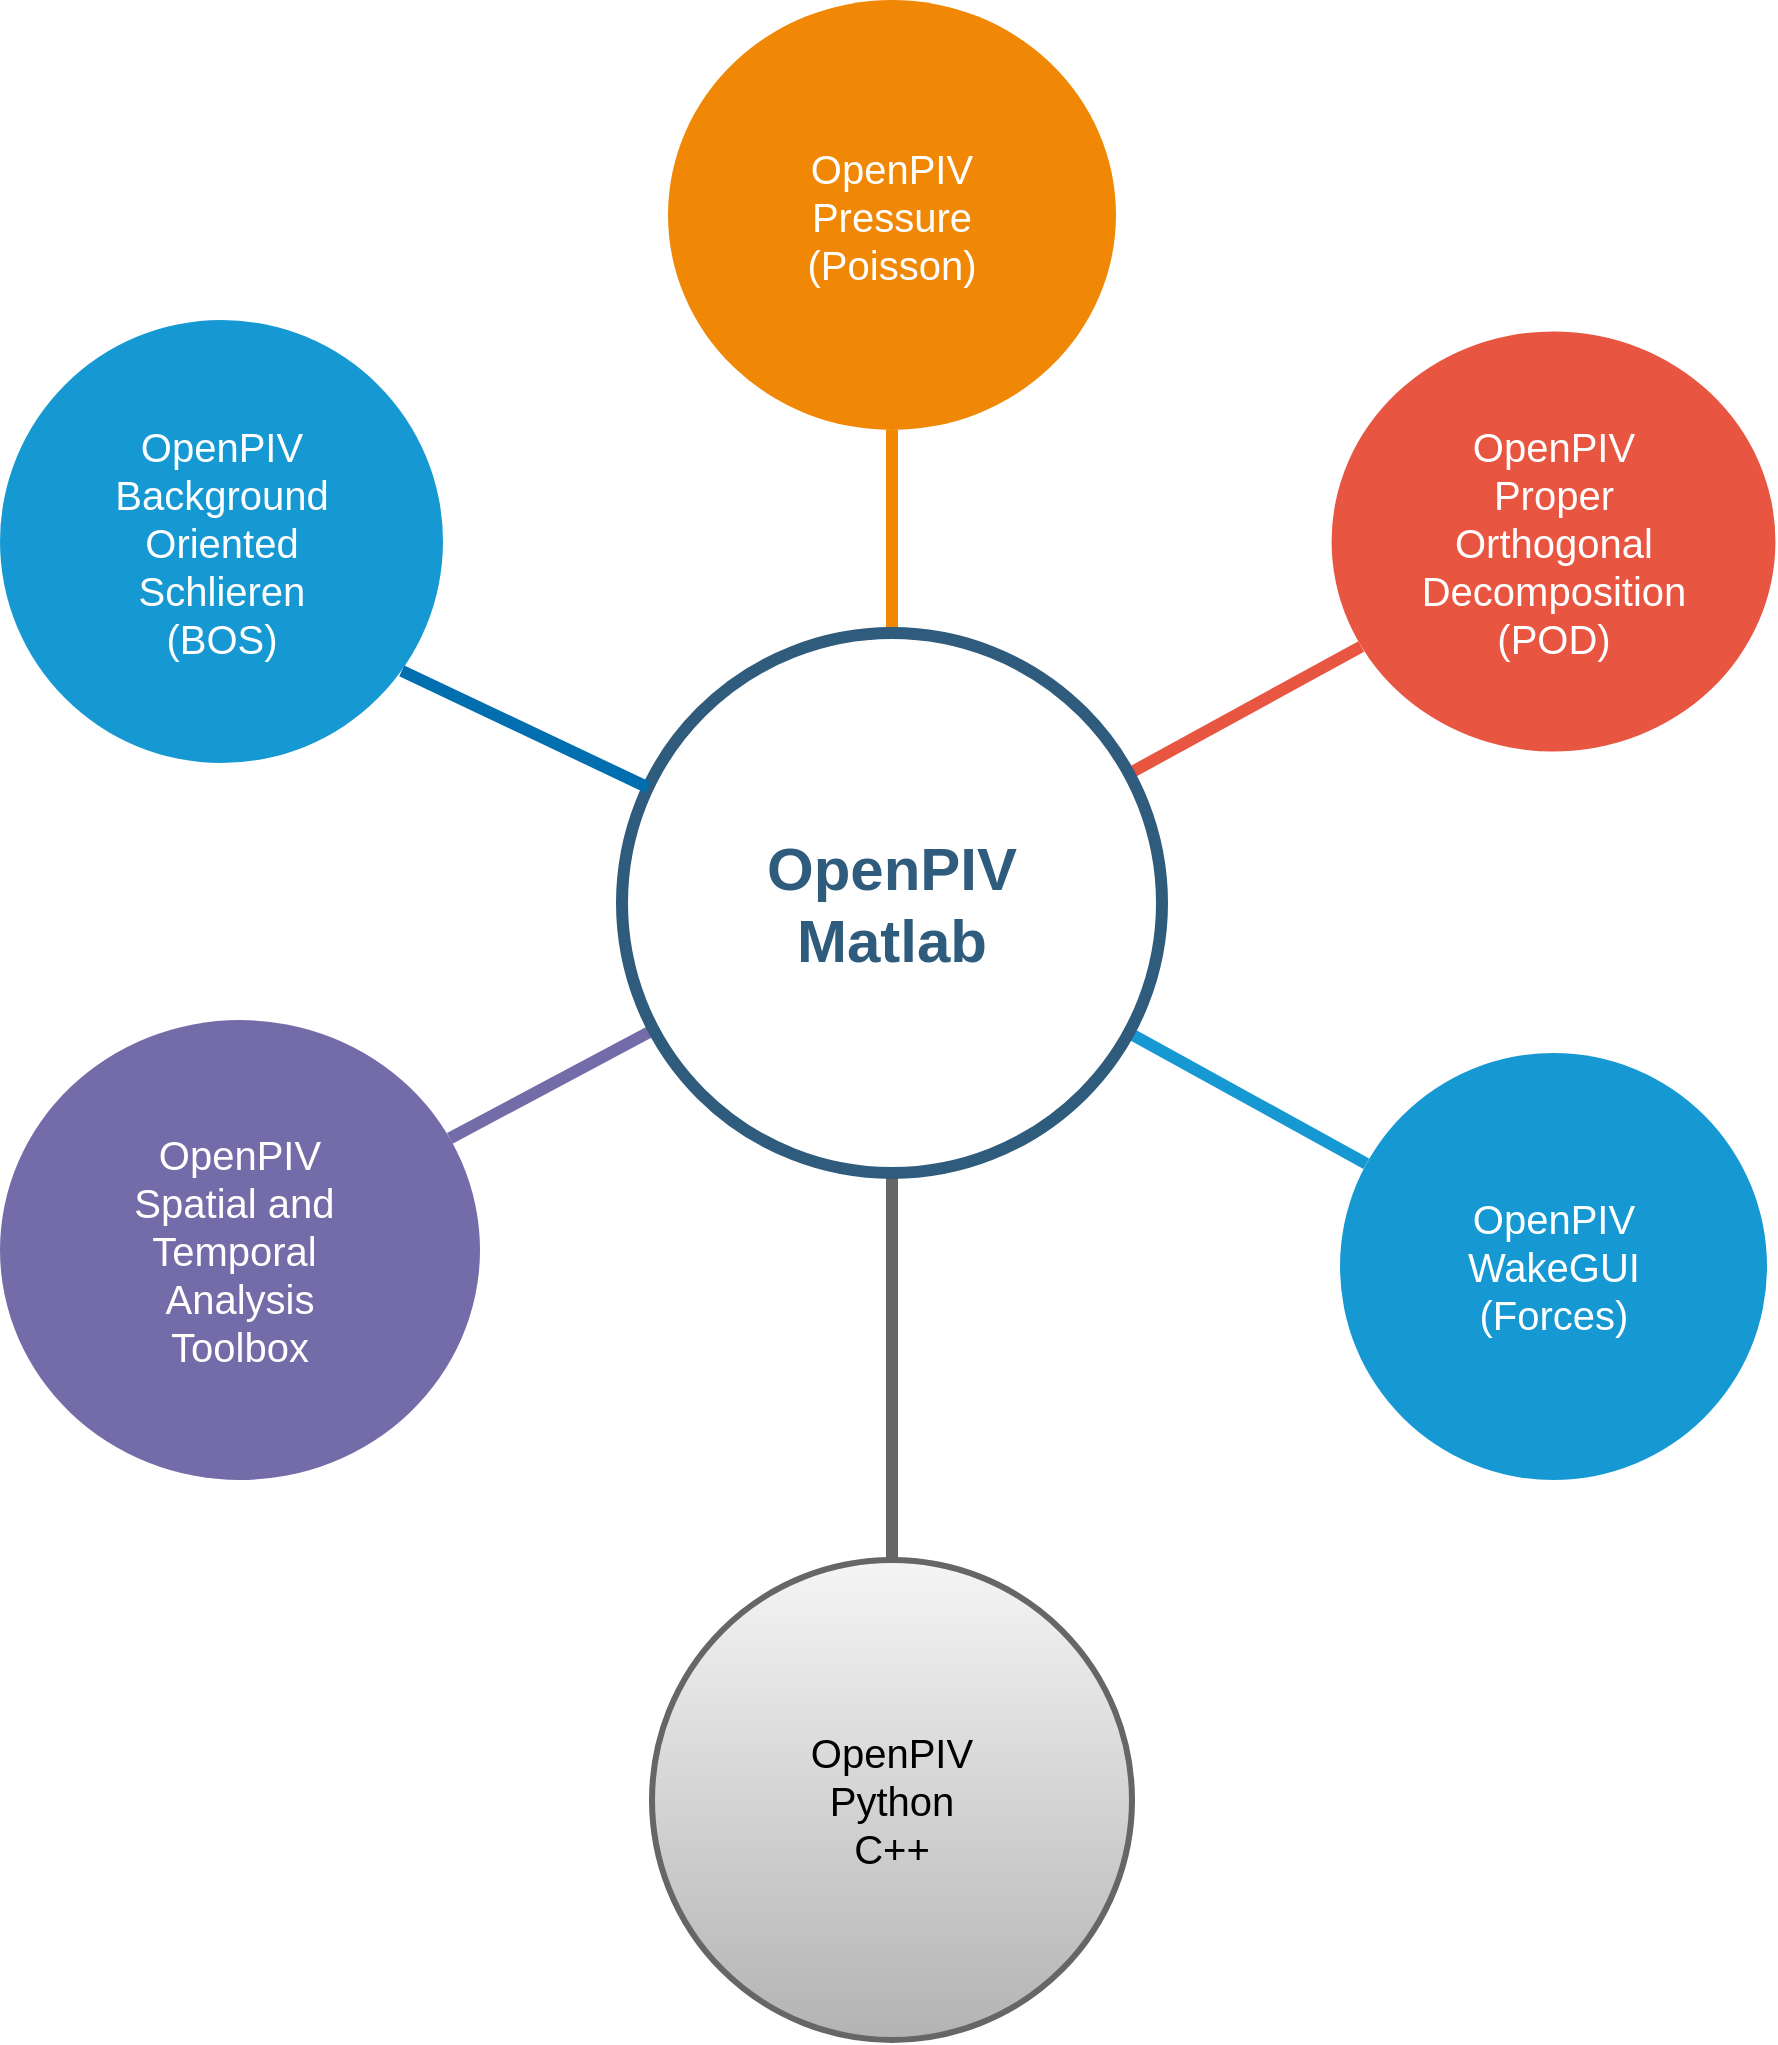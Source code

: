 <mxfile version="12.9.2" type="github">
  <diagram id="6a731a19-8d31-9384-78a2-239565b7b9f0" name="Page-1">
    <mxGraphModel dx="1577" dy="848" grid="1" gridSize="10" guides="1" tooltips="1" connect="1" arrows="1" fold="1" page="1" pageScale="1" pageWidth="1169" pageHeight="827" background="#ffffff" math="0" shadow="0">
      <root>
        <mxCell id="0" />
        <mxCell id="1" parent="0" />
        <mxCell id="1351" value="OpenPIV&lt;br&gt;Pressure&lt;br&gt;(Poisson)" style="ellipse;whiteSpace=wrap;html=1;shadow=0;fontFamily=Helvetica;fontSize=20;fontColor=#FFFFFF;align=center;strokeWidth=3;fillColor=#F08705;strokeColor=none;gradientColor=none;" parent="1" vertex="1">
          <mxGeometry x="984" y="360" width="224" height="215" as="geometry" />
        </mxCell>
        <mxCell id="1352" value="OpenPIV&lt;br&gt;Proper&lt;br&gt;Orthogonal&lt;br&gt;Decomposition&lt;br&gt;(POD)" style="ellipse;whiteSpace=wrap;html=1;shadow=0;fontFamily=Helvetica;fontSize=20;fontColor=#FFFFFF;align=center;strokeWidth=3;fillColor=#E85642;strokeColor=none;" parent="1" vertex="1">
          <mxGeometry x="1315.79" y="525.75" width="221.93" height="210" as="geometry" />
        </mxCell>
        <mxCell id="1353" value="OpenPIV&lt;br&gt;WakeGUI&lt;br&gt;(Forces)" style="ellipse;whiteSpace=wrap;html=1;shadow=0;fontFamily=Helvetica;fontSize=20;fontColor=#FFFFFF;align=center;strokeWidth=3;fillColor=#1699D3;strokeColor=none;" parent="1" vertex="1">
          <mxGeometry x="1320" y="886.5" width="213.5" height="213.5" as="geometry" />
        </mxCell>
        <mxCell id="1354" value="OpenPIV&lt;br&gt;Python&lt;br&gt;C++" style="ellipse;whiteSpace=wrap;html=1;shadow=0;fontFamily=Helvetica;fontSize=20;align=center;strokeWidth=3;fillColor=#f5f5f5;strokeColor=#666666;gradientColor=#b3b3b3;" parent="1" vertex="1">
          <mxGeometry x="976" y="1140" width="240" height="240" as="geometry" />
        </mxCell>
        <mxCell id="1360" style="endArrow=none;strokeWidth=6;strokeColor=#f08705;html=1;" parent="1" source="1515" target="1351" edge="1">
          <mxGeometry relative="1" as="geometry" />
        </mxCell>
        <mxCell id="1361" style="endArrow=none;strokeWidth=6;strokeColor=#E85642;html=1;" parent="1" source="1515" target="1352" edge="1">
          <mxGeometry relative="1" as="geometry" />
        </mxCell>
        <mxCell id="1362" style="endArrow=none;strokeWidth=6;strokeColor=#1699D3;html=1;" parent="1" source="1515" target="1353" edge="1">
          <mxGeometry relative="1" as="geometry" />
        </mxCell>
        <mxCell id="1363" style="endArrow=none;strokeWidth=6;strokeColor=#736CA8;html=1;" parent="1" source="1515" target="1516" edge="1">
          <mxGeometry relative="1" as="geometry" />
        </mxCell>
        <mxCell id="1364" style="endArrow=none;strokeWidth=6;strokeColor=#666666;html=1;gradientColor=#b3b3b3;fillColor=#f5f5f5;" parent="1" source="1515" target="1354" edge="1">
          <mxGeometry relative="1" as="geometry" />
        </mxCell>
        <mxCell id="1515" value="OpenPIV&lt;br&gt;Matlab" style="ellipse;whiteSpace=wrap;html=1;shadow=0;fontFamily=Helvetica;fontSize=30;fontColor=#2F5B7C;align=center;strokeColor=#2F5B7C;strokeWidth=6;fillColor=#FFFFFF;fontStyle=1;gradientColor=none;" parent="1" vertex="1">
          <mxGeometry x="961" y="676.5" width="270" height="270" as="geometry" />
        </mxCell>
        <mxCell id="1516" value="OpenPIV&lt;br&gt;Spatial and&amp;nbsp;&lt;br&gt;Temporal&amp;nbsp;&lt;br&gt;Analysis&lt;br&gt;Toolbox" style="ellipse;whiteSpace=wrap;html=1;shadow=0;fontFamily=Helvetica;fontSize=20;fontColor=#FFFFFF;align=center;strokeWidth=3;fillColor=#736ca8;strokeColor=none;" parent="1" vertex="1">
          <mxGeometry x="650" y="870" width="240" height="230" as="geometry" />
        </mxCell>
        <mxCell id="1350" value="OpenPIV&lt;br&gt;Background&lt;br&gt;Oriented&lt;br&gt;Schlieren&lt;br&gt;(BOS)" style="ellipse;whiteSpace=wrap;html=1;shadow=0;fontFamily=Helvetica;fontSize=20;fontColor=#FFFFFF;align=center;strokeWidth=3;fillColor=#1699D3;strokeColor=none;" parent="1" vertex="1">
          <mxGeometry x="650" y="520" width="221.5" height="221.5" as="geometry" />
        </mxCell>
        <mxCell id="OUzuYK2X_hW6qibeQStF-1544" style="endArrow=none;strokeWidth=6;strokeColor=#006EAF;html=1;fillColor=#1ba1e2;entryX=0.907;entryY=0.792;entryDx=0;entryDy=0;entryPerimeter=0;" edge="1" parent="1" source="1515" target="1350">
          <mxGeometry relative="1" as="geometry">
            <mxPoint x="1004.28" y="712.442" as="sourcePoint" />
            <mxPoint x="602" y="420" as="targetPoint" />
          </mxGeometry>
        </mxCell>
      </root>
    </mxGraphModel>
  </diagram>
</mxfile>
